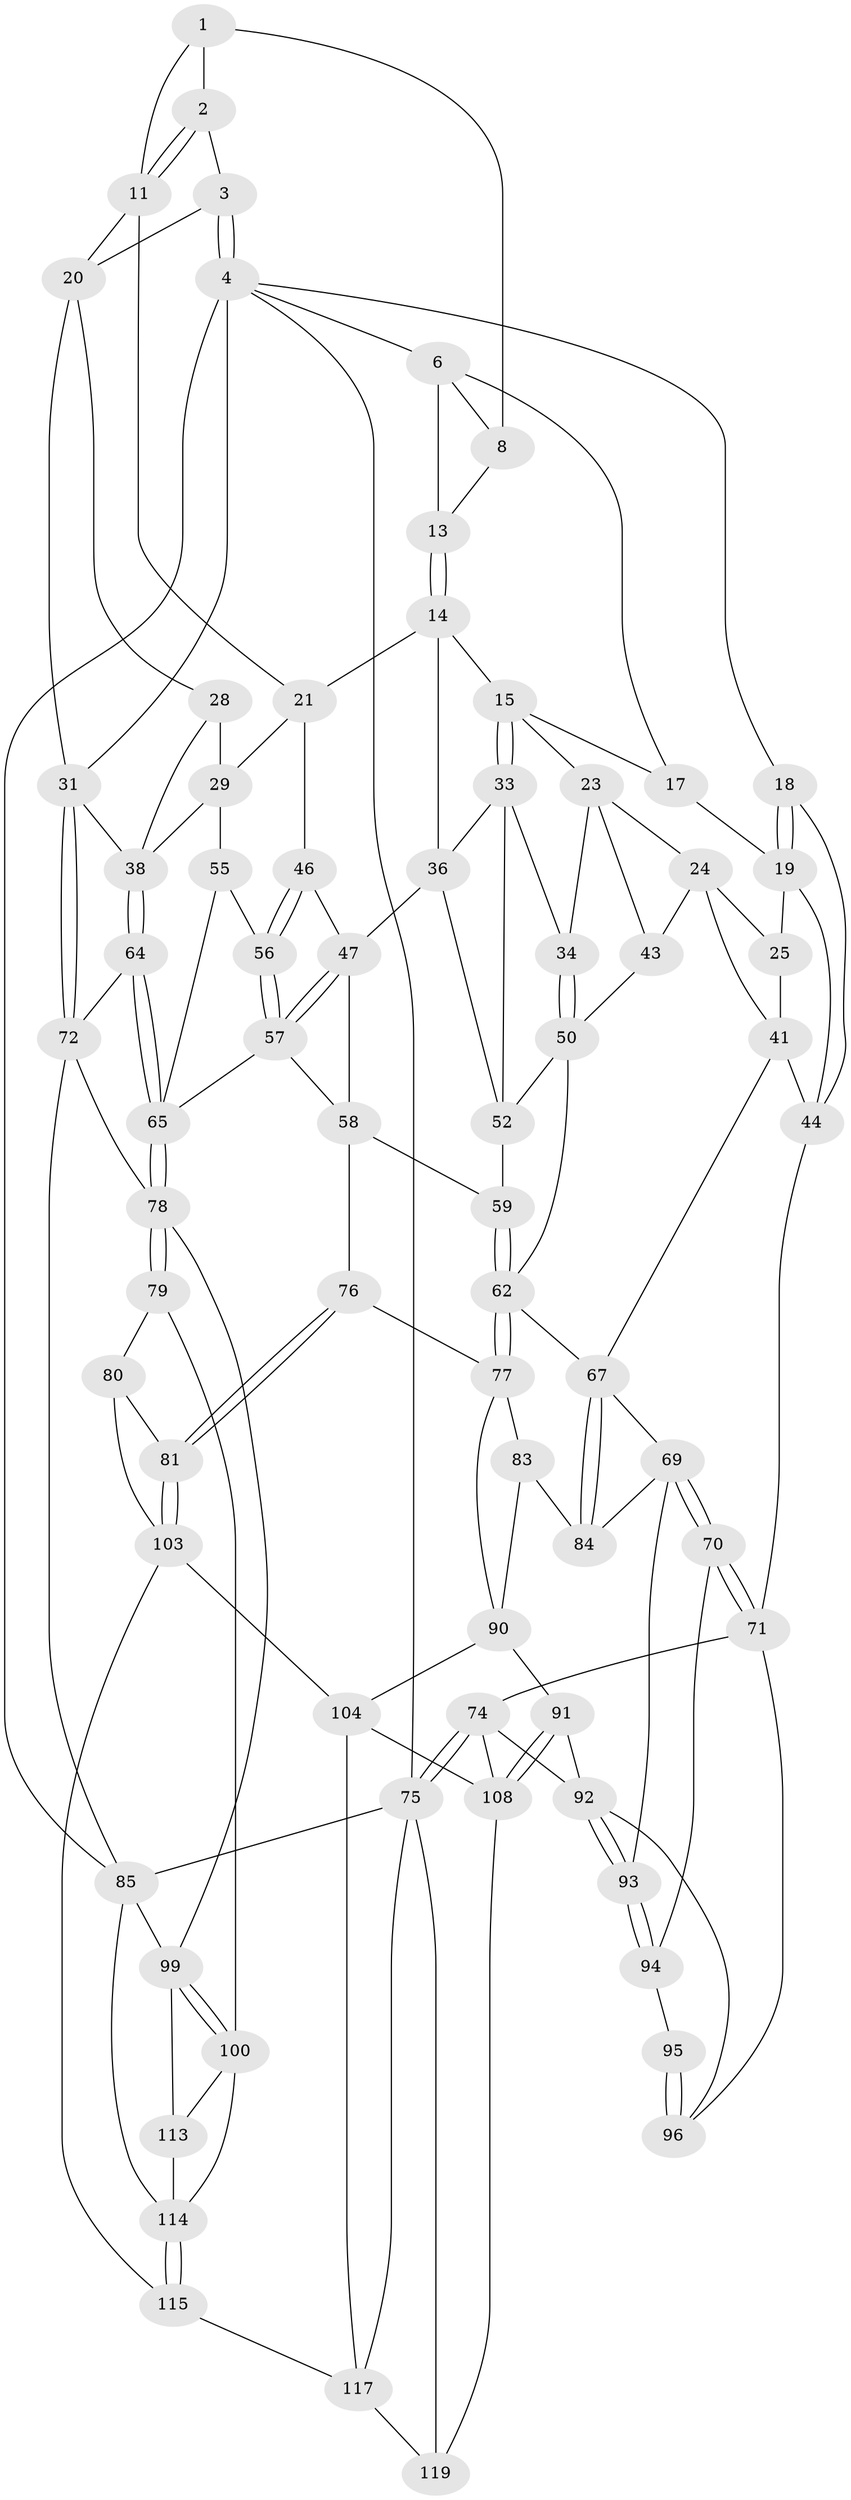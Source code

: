 // original degree distribution, {3: 0.016666666666666666, 4: 0.25, 5: 0.5, 6: 0.23333333333333334}
// Generated by graph-tools (version 1.1) at 2025/42/03/06/25 10:42:32]
// undirected, 73 vertices, 160 edges
graph export_dot {
graph [start="1"]
  node [color=gray90,style=filled];
  1 [pos="+0.7309596010899972+0",super="+9"];
  2 [pos="+0.8145919139413131+0"];
  3 [pos="+1+0"];
  4 [pos="+1+0",super="+5"];
  6 [pos="+0.2288945362040734+0",super="+7"];
  8 [pos="+0.4997561474273022+0",super="+10"];
  11 [pos="+0.683210771237082+0.16069530040925922",super="+12"];
  13 [pos="+0.38579463895167404+0.018118414654885572"];
  14 [pos="+0.3689927046718006+0.14099202648622985",super="+22"];
  15 [pos="+0.3518653313070409+0.15833271949877284",super="+16"];
  17 [pos="+0.14138920145748254+0.11657078321583093"];
  18 [pos="+0+0.061288006226697944"];
  19 [pos="+0.034375901927818704+0.15177049967677805",super="+26"];
  20 [pos="+0.77733515697978+0.16041404689637656",super="+27"];
  21 [pos="+0.5944542532825732+0.2398555121294781",super="+30"];
  23 [pos="+0.21890535352593554+0.2298059278810072",super="+35"];
  24 [pos="+0.20273324466005566+0.24037929872751887",super="+40"];
  25 [pos="+0.20176298378289356+0.24066294343196873"];
  28 [pos="+0.8024549634605729+0.22875306823514494"];
  29 [pos="+0.7105717860042882+0.33350307315267147",super="+54"];
  31 [pos="+1+0.08110512814022872",super="+32"];
  33 [pos="+0.3545628438243112+0.2730647761359073",super="+37"];
  34 [pos="+0.2771929763130472+0.324161405936896"];
  36 [pos="+0.5115839382539327+0.26211146497764487",super="+49"];
  38 [pos="+0.8662937433580914+0.40864735654200424",super="+39"];
  41 [pos="+0.10526939197691836+0.40504842157305976",super="+42"];
  43 [pos="+0.1733562155295042+0.4041266189927583"];
  44 [pos="+0.07425509504561385+0.3767924893768352",super="+45"];
  46 [pos="+0.6160242462009748+0.32239240353243526"];
  47 [pos="+0.59441963725918+0.3678872376722208",super="+48"];
  50 [pos="+0.27836908976680447+0.3925848434647398",super="+51"];
  52 [pos="+0.38653673186527965+0.37527860198874535",super="+53"];
  55 [pos="+0.7044551517208838+0.4443984080605308"];
  56 [pos="+0.6943678874252894+0.44631853142852185"];
  57 [pos="+0.6208146472533177+0.48653925869801723",super="+60"];
  58 [pos="+0.45863250842377495+0.5155926844203057",super="+61"];
  59 [pos="+0.4221989914574983+0.5186369838690899"];
  62 [pos="+0.35121040999617903+0.5889242811284795",super="+63"];
  64 [pos="+0.8896486270947608+0.4893523678932149"];
  65 [pos="+0.8151163969452337+0.6055226999725392",super="+66"];
  67 [pos="+0.24362389106603363+0.6170107058310561",super="+68"];
  69 [pos="+0+0.6135780031077399",super="+88"];
  70 [pos="+0+0.625488822788552"];
  71 [pos="+0+0.6333814627337806",super="+73"];
  72 [pos="+1+0.5137773551318159",super="+87"];
  74 [pos="+0+0.9703102525753503",super="+109"];
  75 [pos="+0+1",super="+120"];
  76 [pos="+0.5568216064634693+0.7516641470007461"];
  77 [pos="+0.3693294203174494+0.620328319163444",super="+82"];
  78 [pos="+0.8186137097262491+0.6252219359013248",super="+89"];
  79 [pos="+0.6798621001984014+0.7842767115337718",super="+101"];
  80 [pos="+0.6009246606739819+0.7970053679009897",super="+106"];
  81 [pos="+0.5623341804027455+0.7724879895034178"];
  83 [pos="+0.2586279753174343+0.6765008429862874"];
  84 [pos="+0.2378356634888455+0.6297080940502338"];
  85 [pos="+1+1",super="+86"];
  90 [pos="+0.27902982105720064+0.8510795274603113",super="+105"];
  91 [pos="+0.2536679731016442+0.8531326686791896"];
  92 [pos="+0.17704902676961212+0.7936033311231354",super="+97"];
  93 [pos="+0.15954658934803526+0.758258500599031"];
  94 [pos="+0.08906929918027663+0.7643042728273529"];
  95 [pos="+0.07990350479511907+0.7769766612634612"];
  96 [pos="+0+0.8765393661844688",super="+98"];
  99 [pos="+0.9067454767817118+0.7290749682718844",super="+102"];
  100 [pos="+0.7853173566273807+0.8692665394255414",super="+112"];
  103 [pos="+0.40438799580478507+0.8466619663909125",super="+107"];
  104 [pos="+0.372065670654039+0.8551358654324185",super="+110"];
  108 [pos="+0.16368564982405728+0.99846328154258",super="+111"];
  113 [pos="+0.855705301111907+0.9147684007709883"];
  114 [pos="+0.6922887707430441+1",super="+116"];
  115 [pos="+0.6137222793239895+1"];
  117 [pos="+0.4815236546562271+1",super="+118"];
  119 [pos="+0.17410310479288774+1"];
  1 -- 2;
  1 -- 11;
  1 -- 8;
  2 -- 3;
  2 -- 11;
  2 -- 11;
  3 -- 4;
  3 -- 4;
  3 -- 20;
  4 -- 31;
  4 -- 85;
  4 -- 18;
  4 -- 75;
  4 -- 6;
  6 -- 17;
  6 -- 8;
  6 -- 13;
  8 -- 13;
  11 -- 20;
  11 -- 21;
  13 -- 14;
  13 -- 14;
  14 -- 15;
  14 -- 36;
  14 -- 21;
  15 -- 33;
  15 -- 33;
  15 -- 17;
  15 -- 23;
  17 -- 19;
  18 -- 19;
  18 -- 19;
  18 -- 44;
  19 -- 25;
  19 -- 44;
  20 -- 28;
  20 -- 31;
  21 -- 29;
  21 -- 46;
  23 -- 24;
  23 -- 34;
  23 -- 43;
  24 -- 25;
  24 -- 41;
  24 -- 43;
  25 -- 41;
  28 -- 29;
  28 -- 38;
  29 -- 55;
  29 -- 38;
  31 -- 72;
  31 -- 72;
  31 -- 38;
  33 -- 34;
  33 -- 36;
  33 -- 52;
  34 -- 50;
  34 -- 50;
  36 -- 52;
  36 -- 47;
  38 -- 64;
  38 -- 64;
  41 -- 67;
  41 -- 44;
  43 -- 50;
  44 -- 71;
  46 -- 47;
  46 -- 56;
  46 -- 56;
  47 -- 57;
  47 -- 57;
  47 -- 58;
  50 -- 62;
  50 -- 52;
  52 -- 59;
  55 -- 56;
  55 -- 65;
  56 -- 57;
  56 -- 57;
  57 -- 65;
  57 -- 58;
  58 -- 59;
  58 -- 76;
  59 -- 62;
  59 -- 62;
  62 -- 77;
  62 -- 77;
  62 -- 67;
  64 -- 65;
  64 -- 65;
  64 -- 72;
  65 -- 78;
  65 -- 78;
  67 -- 84;
  67 -- 84;
  67 -- 69;
  69 -- 70;
  69 -- 70;
  69 -- 93;
  69 -- 84;
  70 -- 71;
  70 -- 71;
  70 -- 94;
  71 -- 96;
  71 -- 74;
  72 -- 78;
  72 -- 85;
  74 -- 75;
  74 -- 75;
  74 -- 108;
  74 -- 92;
  75 -- 85;
  75 -- 117;
  75 -- 119;
  76 -- 77;
  76 -- 81;
  76 -- 81;
  77 -- 90;
  77 -- 83;
  78 -- 79;
  78 -- 79;
  78 -- 99;
  79 -- 80 [weight=2];
  79 -- 100;
  80 -- 81;
  80 -- 103;
  81 -- 103;
  81 -- 103;
  83 -- 84;
  83 -- 90;
  85 -- 114;
  85 -- 99;
  90 -- 91;
  90 -- 104;
  91 -- 92;
  91 -- 108;
  91 -- 108;
  92 -- 93;
  92 -- 93;
  92 -- 96;
  93 -- 94;
  93 -- 94;
  94 -- 95;
  95 -- 96 [weight=2];
  95 -- 96;
  99 -- 100;
  99 -- 100;
  99 -- 113;
  100 -- 113;
  100 -- 114;
  103 -- 104;
  103 -- 115;
  104 -- 108;
  104 -- 117;
  108 -- 119;
  113 -- 114;
  114 -- 115;
  114 -- 115;
  115 -- 117;
  117 -- 119;
}
